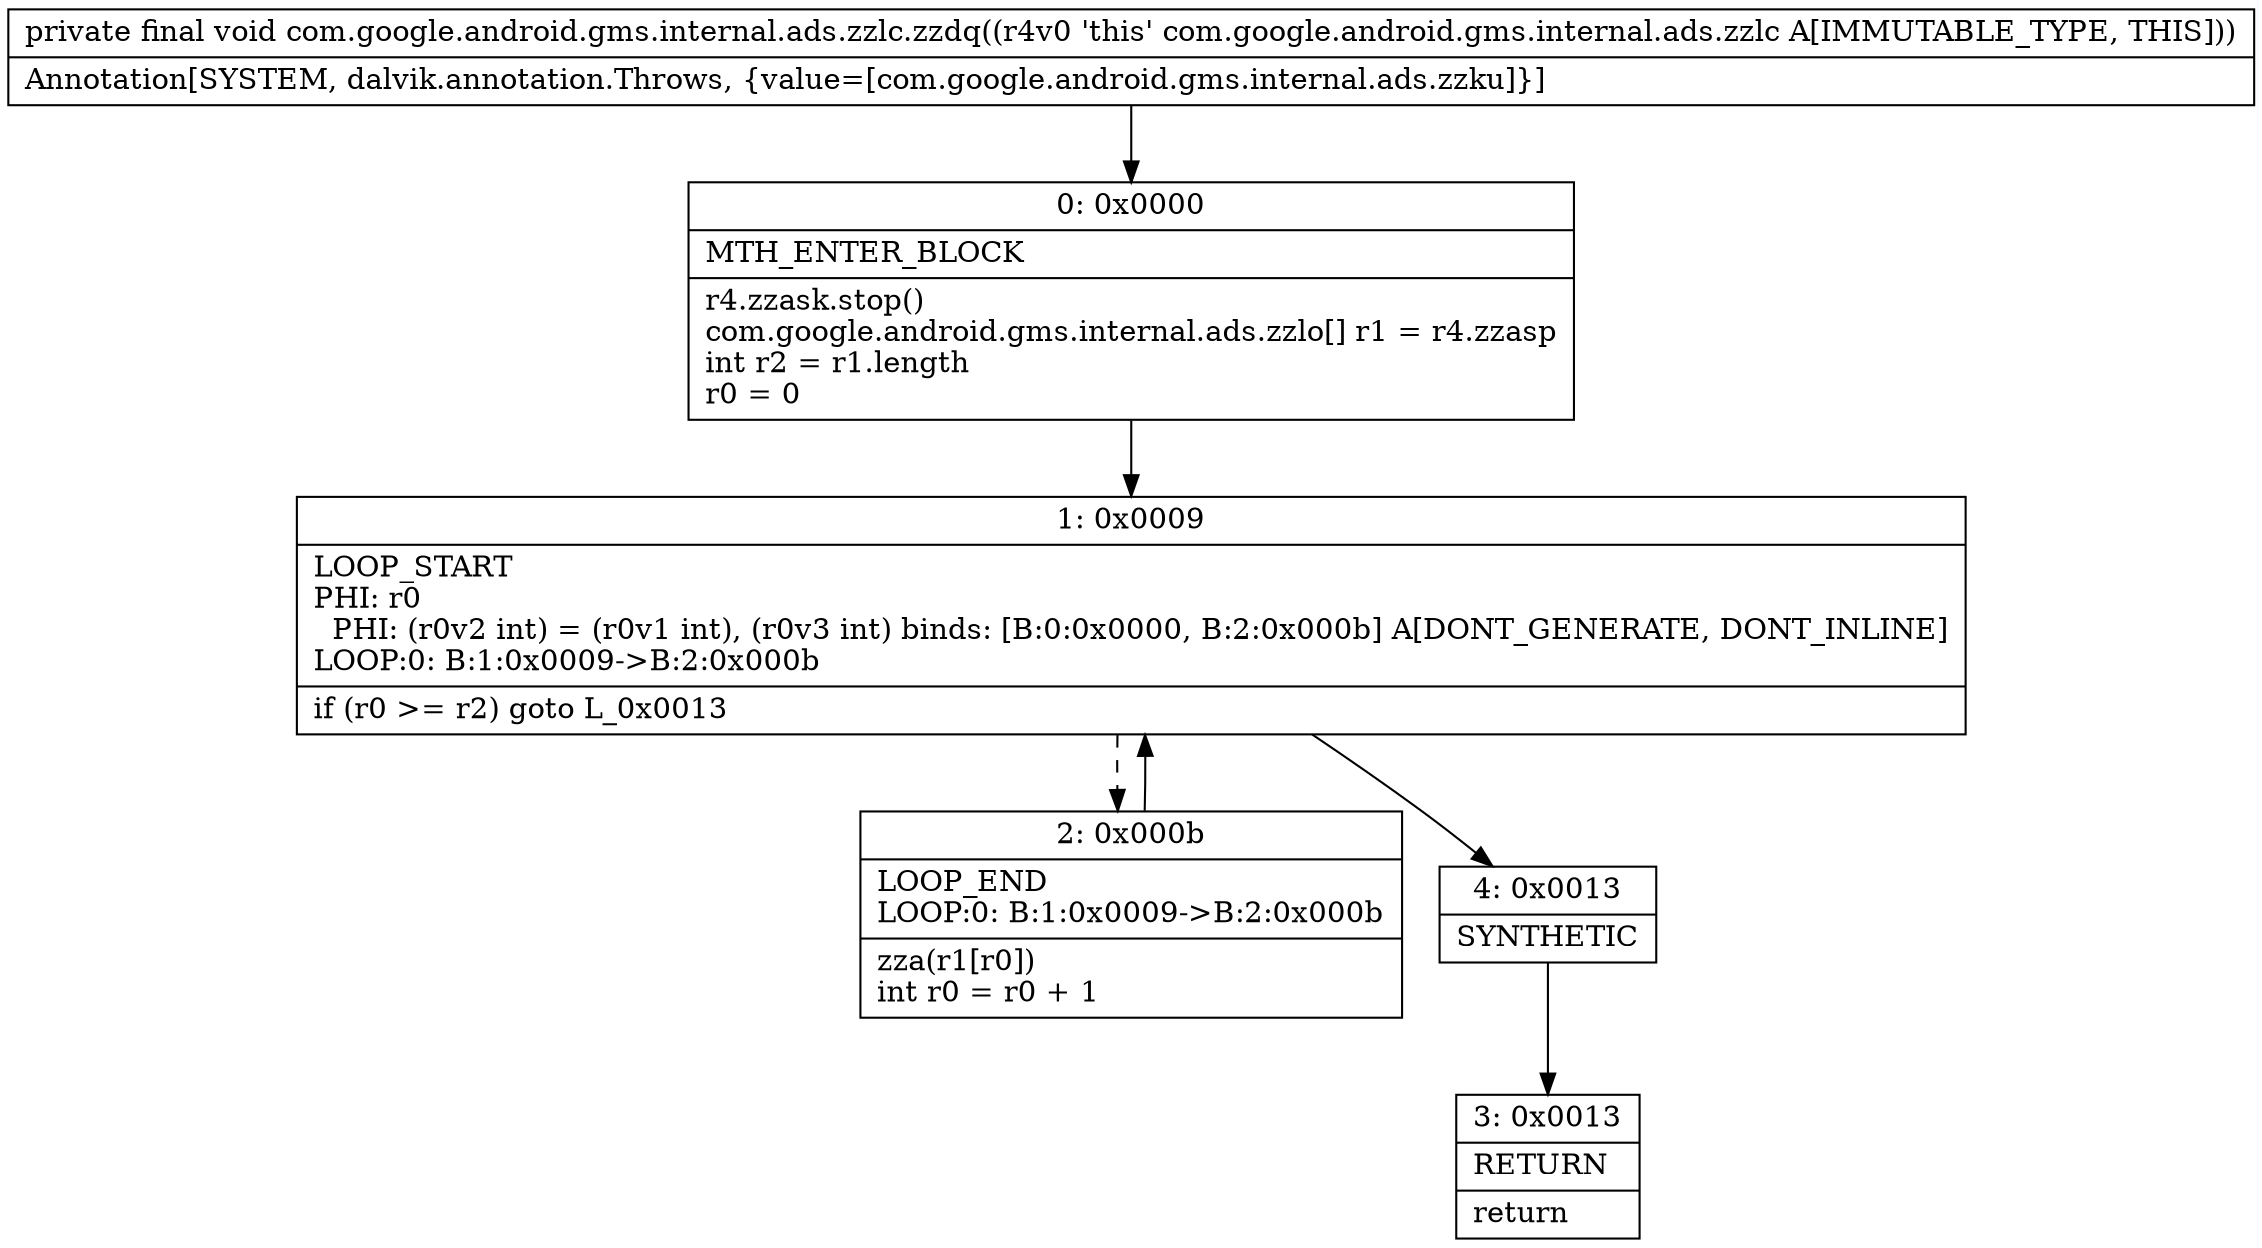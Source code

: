 digraph "CFG forcom.google.android.gms.internal.ads.zzlc.zzdq()V" {
Node_0 [shape=record,label="{0\:\ 0x0000|MTH_ENTER_BLOCK\l|r4.zzask.stop()\lcom.google.android.gms.internal.ads.zzlo[] r1 = r4.zzasp\lint r2 = r1.length\lr0 = 0\l}"];
Node_1 [shape=record,label="{1\:\ 0x0009|LOOP_START\lPHI: r0 \l  PHI: (r0v2 int) = (r0v1 int), (r0v3 int) binds: [B:0:0x0000, B:2:0x000b] A[DONT_GENERATE, DONT_INLINE]\lLOOP:0: B:1:0x0009\-\>B:2:0x000b\l|if (r0 \>= r2) goto L_0x0013\l}"];
Node_2 [shape=record,label="{2\:\ 0x000b|LOOP_END\lLOOP:0: B:1:0x0009\-\>B:2:0x000b\l|zza(r1[r0])\lint r0 = r0 + 1\l}"];
Node_3 [shape=record,label="{3\:\ 0x0013|RETURN\l|return\l}"];
Node_4 [shape=record,label="{4\:\ 0x0013|SYNTHETIC\l}"];
MethodNode[shape=record,label="{private final void com.google.android.gms.internal.ads.zzlc.zzdq((r4v0 'this' com.google.android.gms.internal.ads.zzlc A[IMMUTABLE_TYPE, THIS]))  | Annotation[SYSTEM, dalvik.annotation.Throws, \{value=[com.google.android.gms.internal.ads.zzku]\}]\l}"];
MethodNode -> Node_0;
Node_0 -> Node_1;
Node_1 -> Node_2[style=dashed];
Node_1 -> Node_4;
Node_2 -> Node_1;
Node_4 -> Node_3;
}

